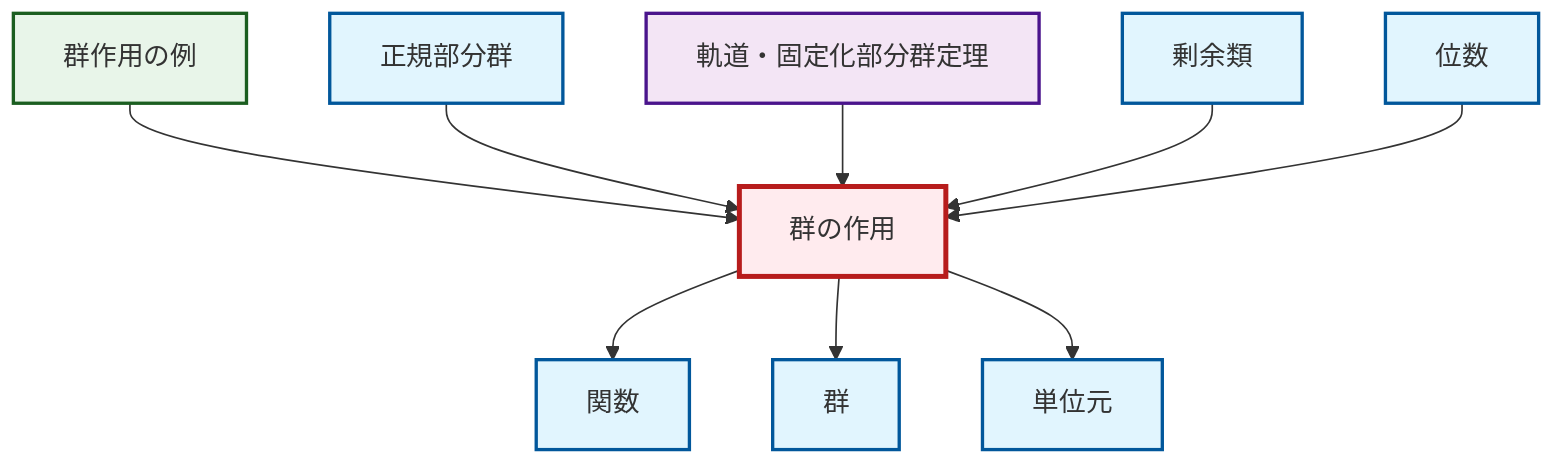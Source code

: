 graph TD
    classDef definition fill:#e1f5fe,stroke:#01579b,stroke-width:2px
    classDef theorem fill:#f3e5f5,stroke:#4a148c,stroke-width:2px
    classDef axiom fill:#fff3e0,stroke:#e65100,stroke-width:2px
    classDef example fill:#e8f5e9,stroke:#1b5e20,stroke-width:2px
    classDef current fill:#ffebee,stroke:#b71c1c,stroke-width:3px
    ex-group-action-examples["群作用の例"]:::example
    def-function["関数"]:::definition
    def-normal-subgroup["正規部分群"]:::definition
    def-coset["剰余類"]:::definition
    def-identity-element["単位元"]:::definition
    def-order["位数"]:::definition
    thm-orbit-stabilizer["軌道・固定化部分群定理"]:::theorem
    def-group["群"]:::definition
    def-group-action["群の作用"]:::definition
    def-group-action --> def-function
    ex-group-action-examples --> def-group-action
    def-normal-subgroup --> def-group-action
    thm-orbit-stabilizer --> def-group-action
    def-coset --> def-group-action
    def-group-action --> def-group
    def-order --> def-group-action
    def-group-action --> def-identity-element
    class def-group-action current